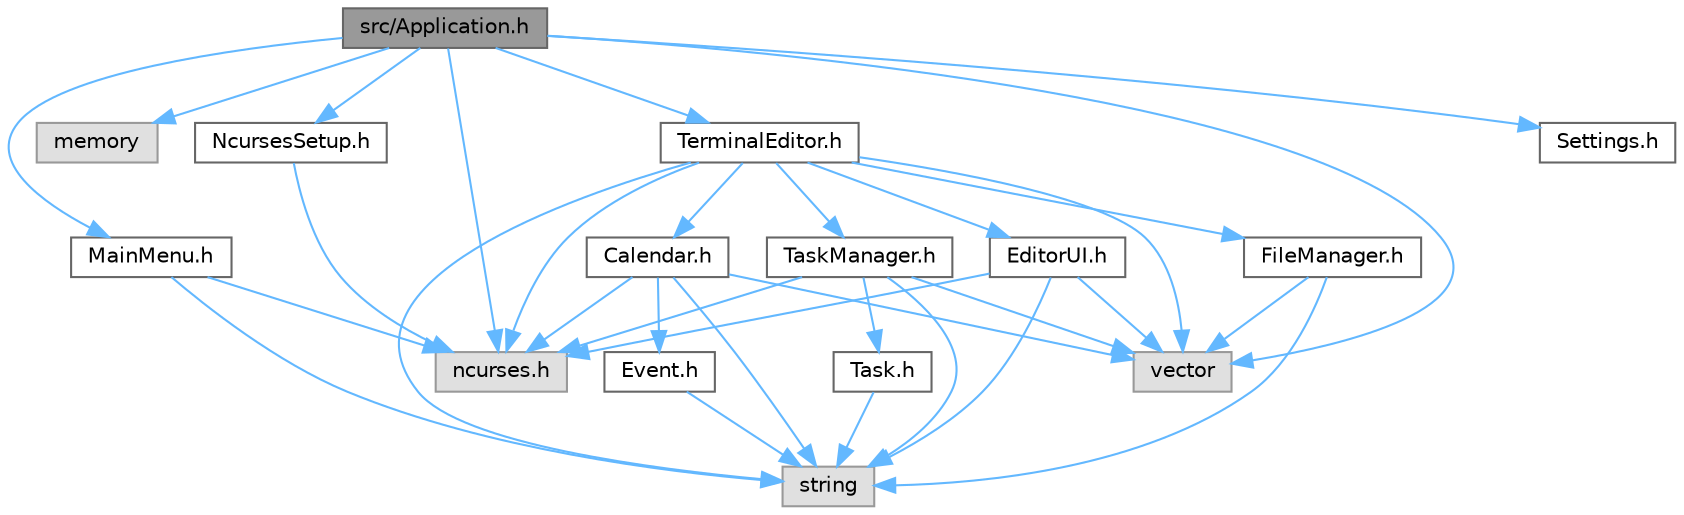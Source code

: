 digraph "src/Application.h"
{
 // LATEX_PDF_SIZE
  bgcolor="transparent";
  edge [fontname=Helvetica,fontsize=10,labelfontname=Helvetica,labelfontsize=10];
  node [fontname=Helvetica,fontsize=10,shape=box,height=0.2,width=0.4];
  Node1 [id="Node000001",label="src/Application.h",height=0.2,width=0.4,color="gray40", fillcolor="grey60", style="filled", fontcolor="black",tooltip="Main application class managing terminal editor and main menu interfaces for NeoNote."];
  Node1 -> Node2 [id="edge1_Node000001_Node000002",color="steelblue1",style="solid",tooltip=" "];
  Node2 [id="Node000002",label="ncurses.h",height=0.2,width=0.4,color="grey60", fillcolor="#E0E0E0", style="filled",tooltip=" "];
  Node1 -> Node3 [id="edge2_Node000001_Node000003",color="steelblue1",style="solid",tooltip=" "];
  Node3 [id="Node000003",label="memory",height=0.2,width=0.4,color="grey60", fillcolor="#E0E0E0", style="filled",tooltip=" "];
  Node1 -> Node4 [id="edge3_Node000001_Node000004",color="steelblue1",style="solid",tooltip=" "];
  Node4 [id="Node000004",label="vector",height=0.2,width=0.4,color="grey60", fillcolor="#E0E0E0", style="filled",tooltip=" "];
  Node1 -> Node5 [id="edge4_Node000001_Node000005",color="steelblue1",style="solid",tooltip=" "];
  Node5 [id="Node000005",label="TerminalEditor.h",height=0.2,width=0.4,color="grey40", fillcolor="white", style="filled",URL="$TerminalEditor_8h.html",tooltip="Header file for the TerminalEditor class, which serves as the main controller for the terminal-based ..."];
  Node5 -> Node2 [id="edge5_Node000005_Node000002",color="steelblue1",style="solid",tooltip=" "];
  Node5 -> Node4 [id="edge6_Node000005_Node000004",color="steelblue1",style="solid",tooltip=" "];
  Node5 -> Node6 [id="edge7_Node000005_Node000006",color="steelblue1",style="solid",tooltip=" "];
  Node6 [id="Node000006",label="string",height=0.2,width=0.4,color="grey60", fillcolor="#E0E0E0", style="filled",tooltip=" "];
  Node5 -> Node7 [id="edge8_Node000005_Node000007",color="steelblue1",style="solid",tooltip=" "];
  Node7 [id="Node000007",label="FileManager.h",height=0.2,width=0.4,color="grey40", fillcolor="white", style="filled",URL="$FileManager_8h.html",tooltip="Manages file operations for NeoNote, including loading, saving, renaming, and deleting files."];
  Node7 -> Node4 [id="edge9_Node000007_Node000004",color="steelblue1",style="solid",tooltip=" "];
  Node7 -> Node6 [id="edge10_Node000007_Node000006",color="steelblue1",style="solid",tooltip=" "];
  Node5 -> Node8 [id="edge11_Node000005_Node000008",color="steelblue1",style="solid",tooltip=" "];
  Node8 [id="Node000008",label="EditorUI.h",height=0.2,width=0.4,color="grey40", fillcolor="white", style="filled",URL="$EditorUI_8h.html",tooltip="Defines the EditorUI class for managing and rendering a text editor user interface using ncurses."];
  Node8 -> Node2 [id="edge12_Node000008_Node000002",color="steelblue1",style="solid",tooltip=" "];
  Node8 -> Node4 [id="edge13_Node000008_Node000004",color="steelblue1",style="solid",tooltip=" "];
  Node8 -> Node6 [id="edge14_Node000008_Node000006",color="steelblue1",style="solid",tooltip=" "];
  Node5 -> Node9 [id="edge15_Node000005_Node000009",color="steelblue1",style="solid",tooltip=" "];
  Node9 [id="Node000009",label="Calendar.h",height=0.2,width=0.4,color="grey40", fillcolor="white", style="filled",URL="$Calendar_8h.html",tooltip="Defines the Calendar class for managing and displaying events."];
  Node9 -> Node10 [id="edge16_Node000009_Node000010",color="steelblue1",style="solid",tooltip=" "];
  Node10 [id="Node000010",label="Event.h",height=0.2,width=0.4,color="grey40", fillcolor="white", style="filled",URL="$Event_8h.html",tooltip="Defines the Event class representing a calendar event with details such as ID, title,..."];
  Node10 -> Node6 [id="edge17_Node000010_Node000006",color="steelblue1",style="solid",tooltip=" "];
  Node9 -> Node4 [id="edge18_Node000009_Node000004",color="steelblue1",style="solid",tooltip=" "];
  Node9 -> Node6 [id="edge19_Node000009_Node000006",color="steelblue1",style="solid",tooltip=" "];
  Node9 -> Node2 [id="edge20_Node000009_Node000002",color="steelblue1",style="solid",tooltip=" "];
  Node5 -> Node11 [id="edge21_Node000005_Node000011",color="steelblue1",style="solid",tooltip=" "];
  Node11 [id="Node000011",label="TaskManager.h",height=0.2,width=0.4,color="grey40", fillcolor="white", style="filled",URL="$TaskManager_8h.html",tooltip="Header file for the TaskManager class, which manages a collection of Task objects."];
  Node11 -> Node12 [id="edge22_Node000011_Node000012",color="steelblue1",style="solid",tooltip=" "];
  Node12 [id="Node000012",label="Task.h",height=0.2,width=0.4,color="grey40", fillcolor="white", style="filled",URL="$Task_8h.html",tooltip="Header file for the Task class, representing an individual task in a Kanban board."];
  Node12 -> Node6 [id="edge23_Node000012_Node000006",color="steelblue1",style="solid",tooltip=" "];
  Node11 -> Node4 [id="edge24_Node000011_Node000004",color="steelblue1",style="solid",tooltip=" "];
  Node11 -> Node6 [id="edge25_Node000011_Node000006",color="steelblue1",style="solid",tooltip=" "];
  Node11 -> Node2 [id="edge26_Node000011_Node000002",color="steelblue1",style="solid",tooltip=" "];
  Node1 -> Node13 [id="edge27_Node000001_Node000013",color="steelblue1",style="solid",tooltip=" "];
  Node13 [id="Node000013",label="MainMenu.h",height=0.2,width=0.4,color="grey40", fillcolor="white", style="filled",URL="$MainMenu_8h.html",tooltip="Header file for the MainMenu class, which manages the main menu interface of the calendar application..."];
  Node13 -> Node2 [id="edge28_Node000013_Node000002",color="steelblue1",style="solid",tooltip=" "];
  Node13 -> Node6 [id="edge29_Node000013_Node000006",color="steelblue1",style="solid",tooltip=" "];
  Node1 -> Node14 [id="edge30_Node000001_Node000014",color="steelblue1",style="solid",tooltip=" "];
  Node14 [id="Node000014",label="NcursesSetup.h",height=0.2,width=0.4,color="grey40", fillcolor="white", style="filled",URL="$NcursesSetup_8h.html",tooltip="Header file for the NcursesSetup class, which manages the initialization and cleanup of the ncurses l..."];
  Node14 -> Node2 [id="edge31_Node000014_Node000002",color="steelblue1",style="solid",tooltip=" "];
  Node1 -> Node15 [id="edge32_Node000001_Node000015",color="steelblue1",style="solid",tooltip=" "];
  Node15 [id="Node000015",label="Settings.h",height=0.2,width=0.4,color="grey40", fillcolor="white", style="filled",URL="$Settings_8h_source.html",tooltip=" "];
}
